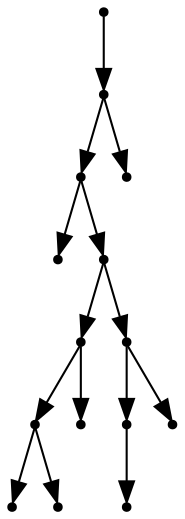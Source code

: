 digraph {
  14 [shape=point];
  13 [shape=point];
  11 [shape=point];
  0 [shape=point];
  10 [shape=point];
  5 [shape=point];
  3 [shape=point];
  1 [shape=point];
  2 [shape=point];
  4 [shape=point];
  9 [shape=point];
  7 [shape=point];
  6 [shape=point];
  8 [shape=point];
  12 [shape=point];
14 -> 13;
13 -> 11;
11 -> 0;
11 -> 10;
10 -> 5;
5 -> 3;
3 -> 1;
3 -> 2;
5 -> 4;
10 -> 9;
9 -> 7;
7 -> 6;
9 -> 8;
13 -> 12;
}
